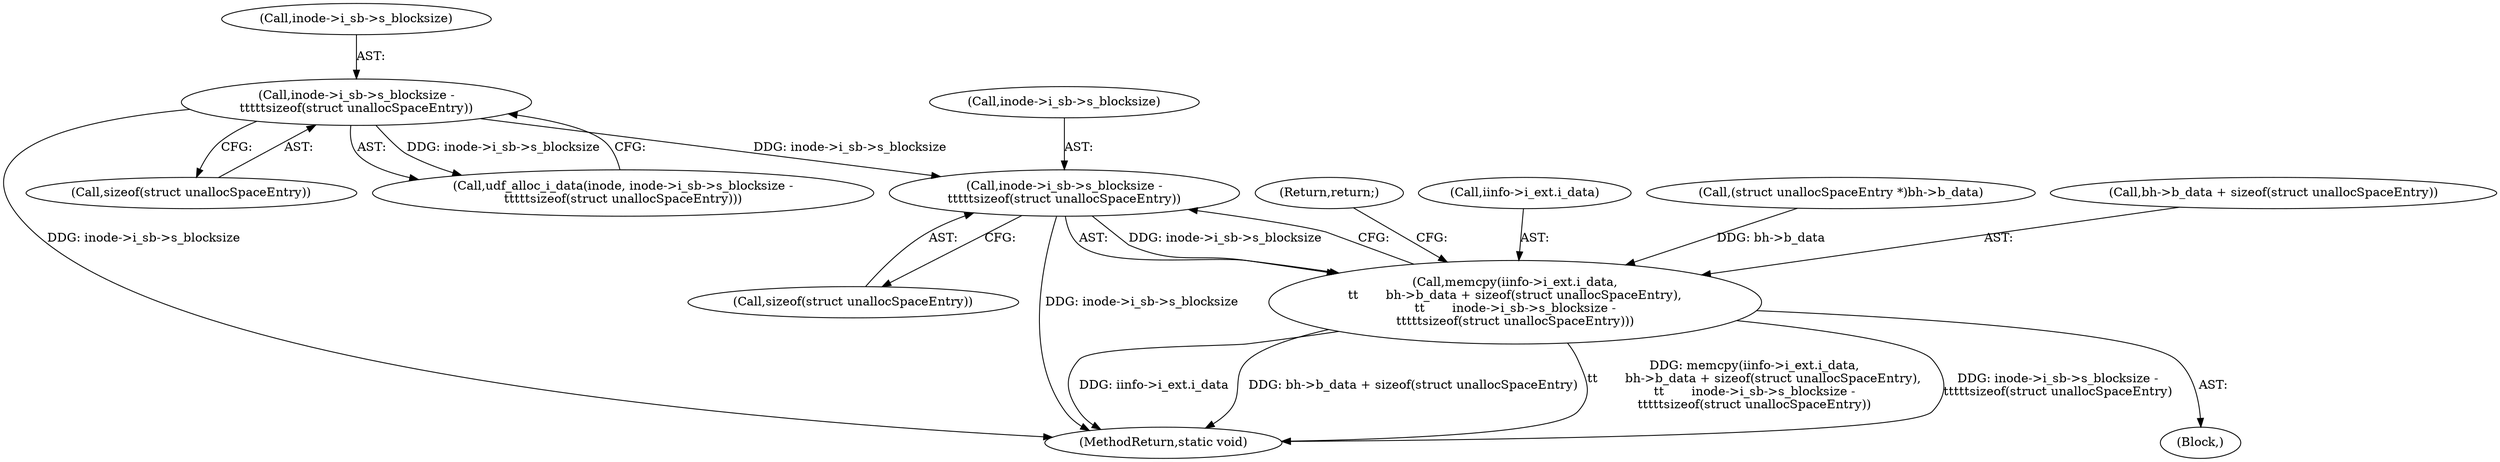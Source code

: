 digraph "0_linux_c03aa9f6e1f938618e6db2e23afef0574efeeb65@API" {
"1000557" [label="(Call,inode->i_sb->s_blocksize -\n\t\t\t\t\tsizeof(struct unallocSpaceEntry))"];
"1000533" [label="(Call,inode->i_sb->s_blocksize -\n\t\t\t\t\tsizeof(struct unallocSpaceEntry))"];
"1000545" [label="(Call,memcpy(iinfo->i_ext.i_data,\n\t\t       bh->b_data + sizeof(struct unallocSpaceEntry),\n\t\t       inode->i_sb->s_blocksize -\n\t\t\t\t\tsizeof(struct unallocSpaceEntry)))"];
"1000533" [label="(Call,inode->i_sb->s_blocksize -\n\t\t\t\t\tsizeof(struct unallocSpaceEntry))"];
"1000557" [label="(Call,inode->i_sb->s_blocksize -\n\t\t\t\t\tsizeof(struct unallocSpaceEntry))"];
"1000565" [label="(Return,return;)"];
"1000507" [label="(Block,)"];
"1000558" [label="(Call,inode->i_sb->s_blocksize)"];
"1000546" [label="(Call,iinfo->i_ext.i_data)"];
"1001156" [label="(MethodReturn,static void)"];
"1000539" [label="(Call,sizeof(struct unallocSpaceEntry))"];
"1000531" [label="(Call,udf_alloc_i_data(inode, inode->i_sb->s_blocksize -\n\t\t\t\t\tsizeof(struct unallocSpaceEntry)))"];
"1000534" [label="(Call,inode->i_sb->s_blocksize)"];
"1000563" [label="(Call,sizeof(struct unallocSpaceEntry))"];
"1000524" [label="(Call,(struct unallocSpaceEntry *)bh->b_data)"];
"1000551" [label="(Call,bh->b_data + sizeof(struct unallocSpaceEntry))"];
"1000545" [label="(Call,memcpy(iinfo->i_ext.i_data,\n\t\t       bh->b_data + sizeof(struct unallocSpaceEntry),\n\t\t       inode->i_sb->s_blocksize -\n\t\t\t\t\tsizeof(struct unallocSpaceEntry)))"];
"1000557" -> "1000545"  [label="AST: "];
"1000557" -> "1000563"  [label="CFG: "];
"1000558" -> "1000557"  [label="AST: "];
"1000563" -> "1000557"  [label="AST: "];
"1000545" -> "1000557"  [label="CFG: "];
"1000557" -> "1001156"  [label="DDG: inode->i_sb->s_blocksize"];
"1000557" -> "1000545"  [label="DDG: inode->i_sb->s_blocksize"];
"1000533" -> "1000557"  [label="DDG: inode->i_sb->s_blocksize"];
"1000533" -> "1000531"  [label="AST: "];
"1000533" -> "1000539"  [label="CFG: "];
"1000534" -> "1000533"  [label="AST: "];
"1000539" -> "1000533"  [label="AST: "];
"1000531" -> "1000533"  [label="CFG: "];
"1000533" -> "1001156"  [label="DDG: inode->i_sb->s_blocksize"];
"1000533" -> "1000531"  [label="DDG: inode->i_sb->s_blocksize"];
"1000545" -> "1000507"  [label="AST: "];
"1000546" -> "1000545"  [label="AST: "];
"1000551" -> "1000545"  [label="AST: "];
"1000565" -> "1000545"  [label="CFG: "];
"1000545" -> "1001156"  [label="DDG: inode->i_sb->s_blocksize -\n\t\t\t\t\tsizeof(struct unallocSpaceEntry)"];
"1000545" -> "1001156"  [label="DDG: iinfo->i_ext.i_data"];
"1000545" -> "1001156"  [label="DDG: bh->b_data + sizeof(struct unallocSpaceEntry)"];
"1000545" -> "1001156"  [label="DDG: memcpy(iinfo->i_ext.i_data,\n\t\t       bh->b_data + sizeof(struct unallocSpaceEntry),\n\t\t       inode->i_sb->s_blocksize -\n\t\t\t\t\tsizeof(struct unallocSpaceEntry))"];
"1000524" -> "1000545"  [label="DDG: bh->b_data"];
}
